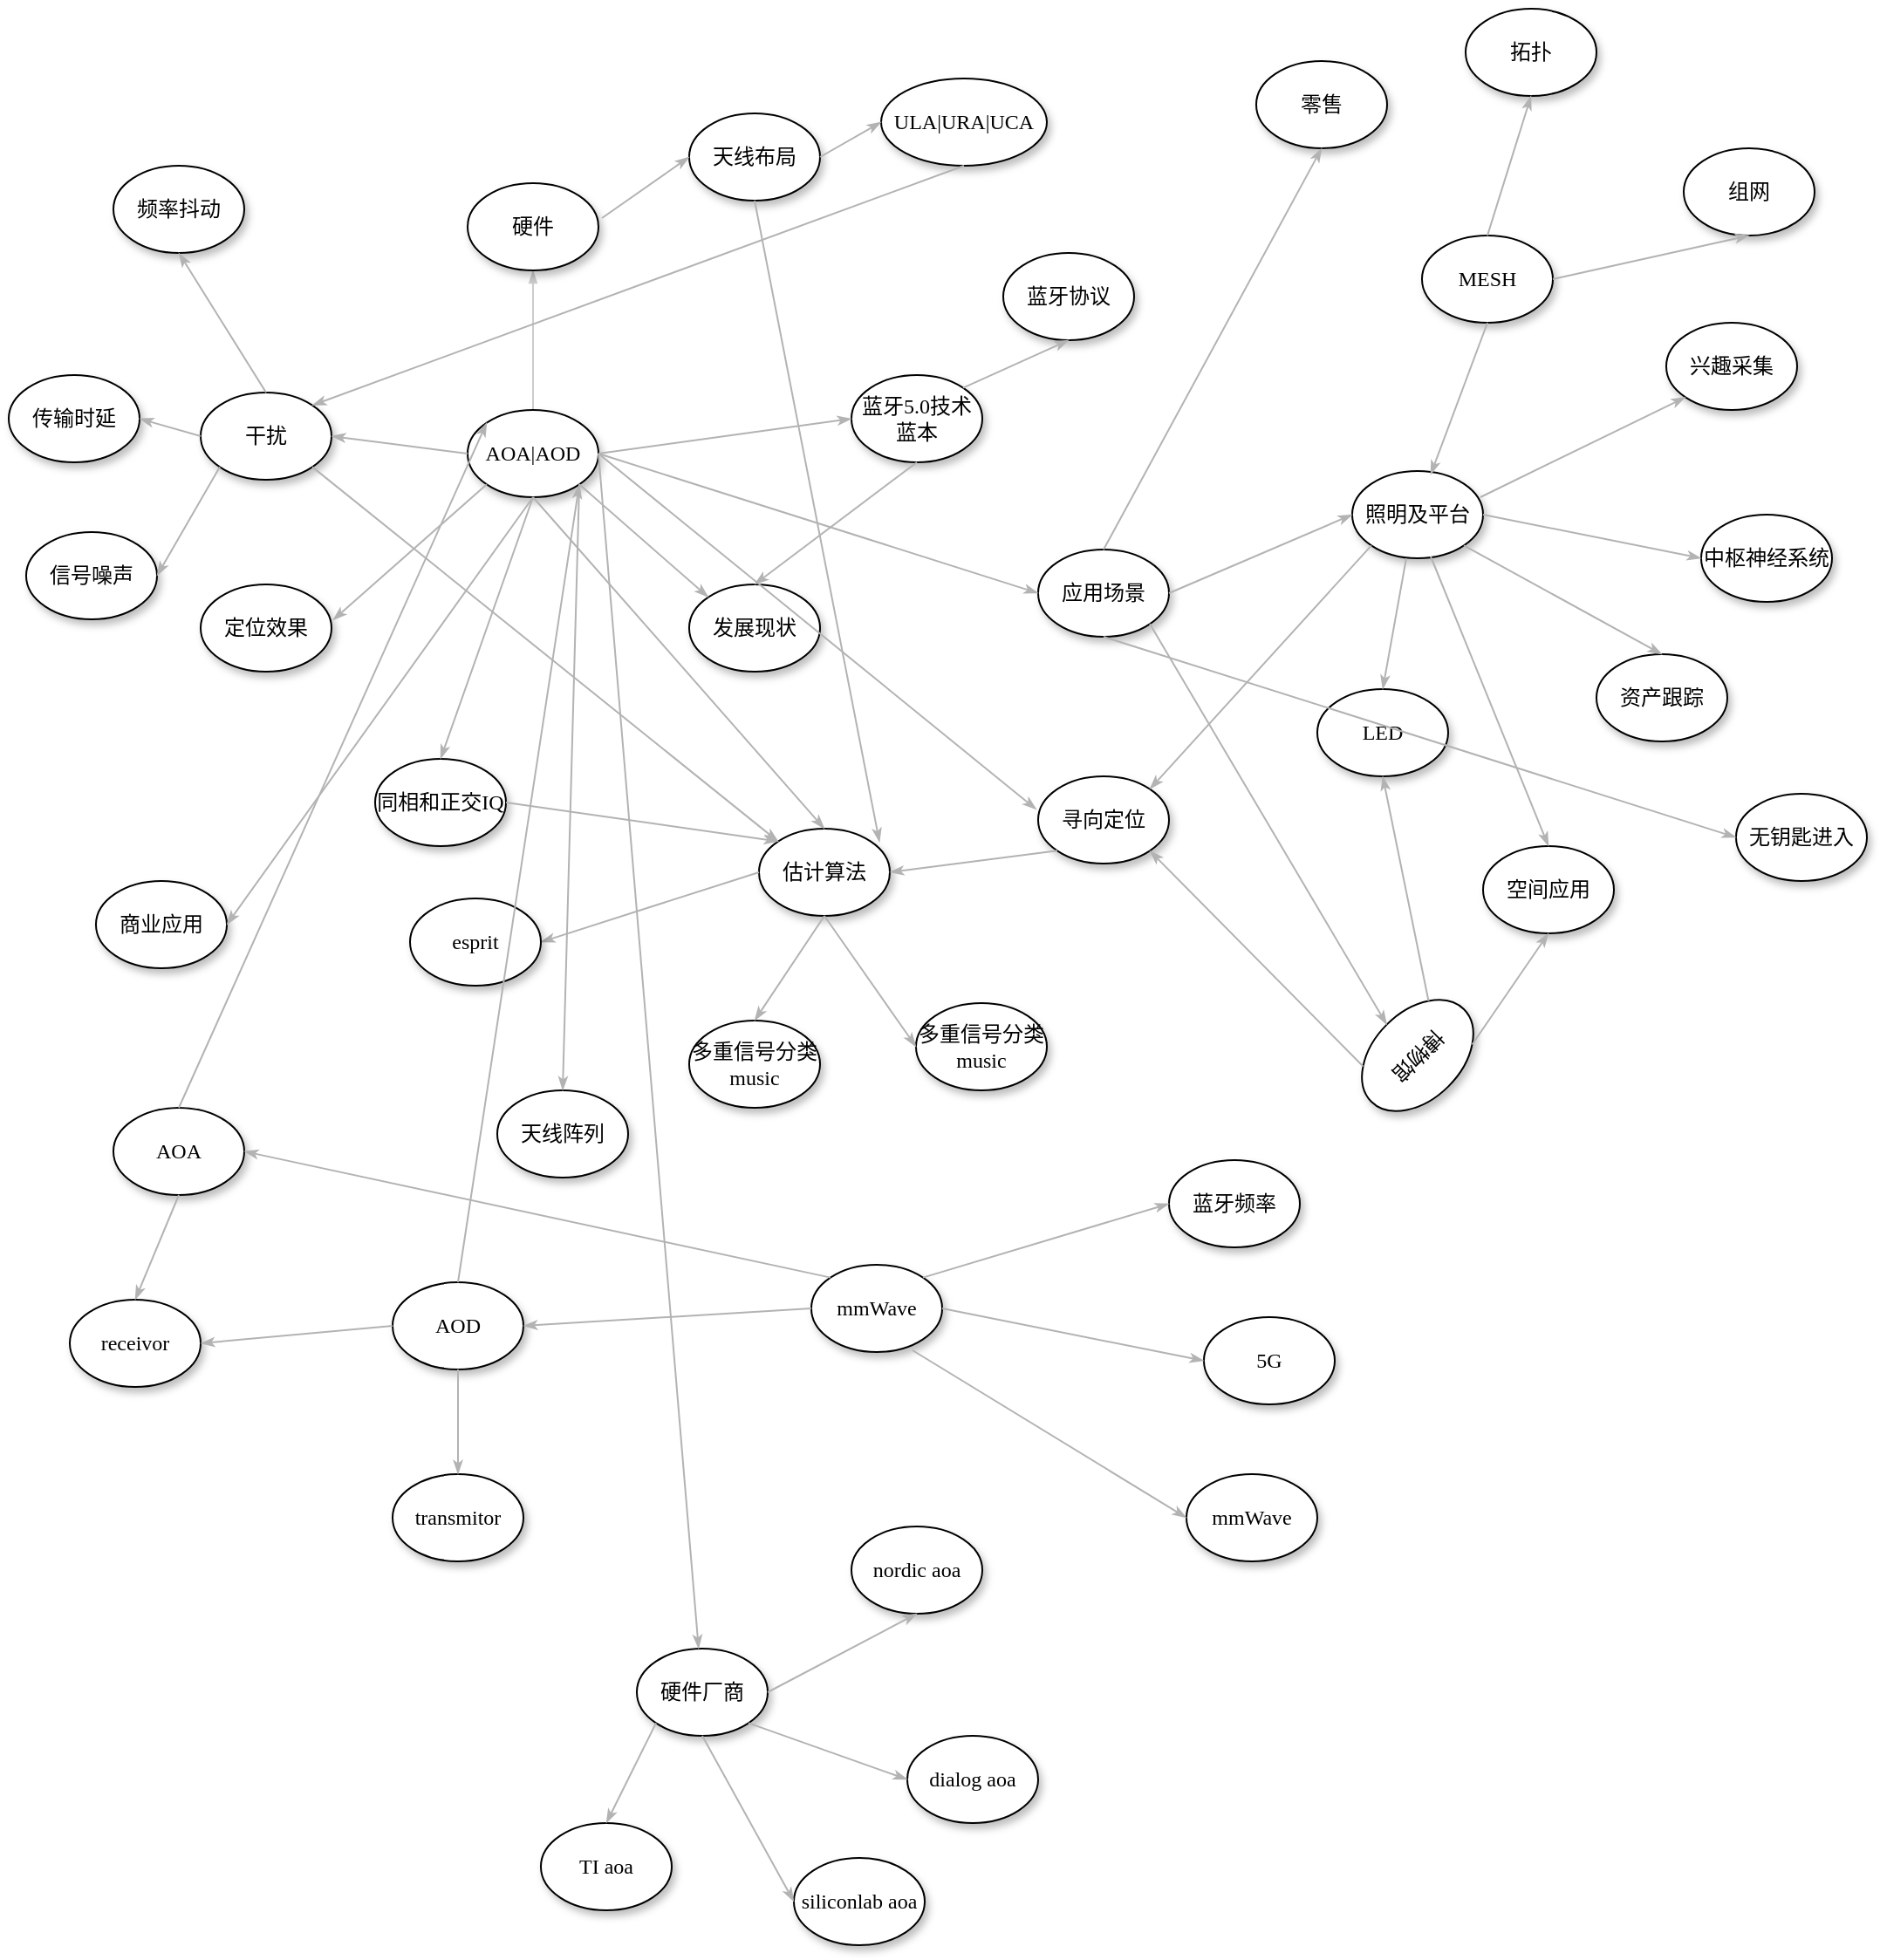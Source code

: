 <mxfile version="14.5.1" type="device"><diagram name="Page-1" id="42789a77-a242-8287-6e28-9cd8cfd52e62"><mxGraphModel dx="1326" dy="816" grid="1" gridSize="10" guides="1" tooltips="1" connect="1" arrows="1" fold="1" page="1" pageScale="1" pageWidth="1100" pageHeight="850" background="#ffffff" math="0" shadow="0"><root><mxCell id="0"/><mxCell id="1" parent="0"/><mxCell id="6N1JHE99GJjxnkYsjXoQ-10" style="edgeStyle=orthogonalEdgeStyle;rounded=0;orthogonalLoop=1;jettySize=auto;html=1;exitX=0.5;exitY=0;exitDx=0;exitDy=0;entryX=0.5;entryY=1;entryDx=0;entryDy=0;strokeWidth=1;jumpStyle=none;strokeColor=#CCCCCC;endArrow=blockThin;endFill=1;startSize=5;endSize=5;" parent="1" source="6N1JHE99GJjxnkYsjXoQ-1" target="6N1JHE99GJjxnkYsjXoQ-8" edge="1"><mxGeometry relative="1" as="geometry"/></mxCell><mxCell id="6N1JHE99GJjxnkYsjXoQ-1" value="AOA|AOD" style="ellipse;whiteSpace=wrap;html=1;rounded=0;shadow=1;comic=0;labelBackgroundColor=none;strokeWidth=1;fontFamily=Verdana;fontSize=12;align=center;" parent="1" vertex="1"><mxGeometry x="403" y="390" width="75" height="50" as="geometry"/></mxCell><mxCell id="6N1JHE99GJjxnkYsjXoQ-2" value="蓝牙5.0技术蓝本" style="ellipse;whiteSpace=wrap;html=1;rounded=0;shadow=1;comic=0;labelBackgroundColor=none;strokeWidth=1;fontFamily=Verdana;fontSize=12;align=center;" parent="1" vertex="1"><mxGeometry x="623" y="370" width="75" height="50" as="geometry"/></mxCell><mxCell id="6N1JHE99GJjxnkYsjXoQ-4" value="" style="edgeStyle=none;rounded=1;html=1;labelBackgroundColor=none;startArrow=none;startFill=0;startSize=5;endArrow=classicThin;endFill=1;endSize=5;jettySize=auto;orthogonalLoop=1;strokeColor=#B3B3B3;strokeWidth=1;fontFamily=Verdana;fontSize=12;exitX=1;exitY=0.5;exitDx=0;exitDy=0;entryX=0;entryY=0.5;entryDx=0;entryDy=0;" parent="1" source="6N1JHE99GJjxnkYsjXoQ-1" target="6N1JHE99GJjxnkYsjXoQ-2" edge="1"><mxGeometry relative="1" as="geometry"><mxPoint x="499.029" y="128.802" as="sourcePoint"/><mxPoint x="429.52" y="271.209" as="targetPoint"/></mxGeometry></mxCell><mxCell id="6N1JHE99GJjxnkYsjXoQ-5" value="发展现状" style="ellipse;whiteSpace=wrap;html=1;rounded=0;shadow=1;comic=0;labelBackgroundColor=none;strokeWidth=1;fontFamily=Verdana;fontSize=12;align=center;" parent="1" vertex="1"><mxGeometry x="530" y="490" width="75" height="50" as="geometry"/></mxCell><mxCell id="6N1JHE99GJjxnkYsjXoQ-6" value="" style="edgeStyle=none;rounded=1;html=1;labelBackgroundColor=none;startArrow=none;startFill=0;startSize=5;endArrow=classicThin;endFill=1;endSize=5;jettySize=auto;orthogonalLoop=1;strokeColor=#B3B3B3;strokeWidth=1;fontFamily=Verdana;fontSize=12;exitX=1;exitY=1;exitDx=0;exitDy=0;entryX=0;entryY=0;entryDx=0;entryDy=0;" parent="1" source="6N1JHE99GJjxnkYsjXoQ-1" target="6N1JHE99GJjxnkYsjXoQ-5" edge="1"><mxGeometry relative="1" as="geometry"><mxPoint x="488.0" y="425" as="sourcePoint"/><mxPoint x="633.0" y="405" as="targetPoint"/></mxGeometry></mxCell><mxCell id="6N1JHE99GJjxnkYsjXoQ-7" value="" style="edgeStyle=none;rounded=1;html=1;labelBackgroundColor=none;startArrow=none;startFill=0;startSize=5;endArrow=classicThin;endFill=1;endSize=5;jettySize=auto;orthogonalLoop=1;strokeColor=#B3B3B3;strokeWidth=1;fontFamily=Verdana;fontSize=12;exitX=0.5;exitY=1;exitDx=0;exitDy=0;entryX=0.5;entryY=0;entryDx=0;entryDy=0;" parent="1" source="6N1JHE99GJjxnkYsjXoQ-2" target="6N1JHE99GJjxnkYsjXoQ-5" edge="1"><mxGeometry relative="1" as="geometry"><mxPoint x="477.017" y="442.678" as="sourcePoint"/><mxPoint x="550.983" y="507.322" as="targetPoint"/></mxGeometry></mxCell><mxCell id="6N1JHE99GJjxnkYsjXoQ-8" value="硬件&lt;span style=&quot;color: rgba(0 , 0 , 0 , 0) ; font-family: monospace ; font-size: 0px&quot;&gt;%3CmxGraphModel%3E%3Croot%3E%3CmxCell%20id%3D%220%22%2F%3E%3CmxCell%20id%3D%221%22%20parent%3D%220%22%2F%3E%3CmxCell%20id%3D%222%22%20value%3D%22%E5%8F%91%E5%B1%95%E7%8E%B0%E7%8A%B6%22%20style%3D%22ellipse%3BwhiteSpace%3Dwrap%3Bhtml%3D1%3Brounded%3D0%3Bshadow%3D1%3Bcomic%3D0%3BlabelBackgroundColor%3Dnone%3BstrokeWidth%3D1%3BfontFamily%3DVerdana%3BfontSize%3D12%3Balign%3Dcenter%3B%22%20vertex%3D%221%22%20parent%3D%221%22%3E%3CmxGeometry%20x%3D%22530%22%20y%3D%22490%22%20width%3D%2275%22%20height%3D%2250%22%20as%3D%22geometry%22%2F%3E%3C%2FmxCell%3E%3C%2Froot%3E%3C%2FmxGraphModel%3E&lt;/span&gt;" style="ellipse;whiteSpace=wrap;html=1;rounded=0;shadow=1;comic=0;labelBackgroundColor=none;strokeWidth=1;fontFamily=Verdana;fontSize=12;align=center;" parent="1" vertex="1"><mxGeometry x="403" y="260" width="75" height="50" as="geometry"/></mxCell><mxCell id="6N1JHE99GJjxnkYsjXoQ-9" value="天线布局" style="ellipse;whiteSpace=wrap;html=1;rounded=0;shadow=1;comic=0;labelBackgroundColor=none;strokeWidth=1;fontFamily=Verdana;fontSize=12;align=center;" parent="1" vertex="1"><mxGeometry x="530" y="220" width="75" height="50" as="geometry"/></mxCell><mxCell id="6N1JHE99GJjxnkYsjXoQ-12" value="" style="edgeStyle=none;rounded=1;html=1;labelBackgroundColor=none;startArrow=none;startFill=0;startSize=5;endArrow=classicThin;endFill=1;endSize=5;jettySize=auto;orthogonalLoop=1;strokeColor=#B3B3B3;strokeWidth=1;fontFamily=Verdana;fontSize=12;entryX=0;entryY=0.5;entryDx=0;entryDy=0;" parent="1" target="6N1JHE99GJjxnkYsjXoQ-9" edge="1"><mxGeometry relative="1" as="geometry"><mxPoint x="480" y="280" as="sourcePoint"/><mxPoint x="633.0" y="405" as="targetPoint"/></mxGeometry></mxCell><mxCell id="6N1JHE99GJjxnkYsjXoQ-13" value="干扰" style="ellipse;whiteSpace=wrap;html=1;rounded=0;shadow=1;comic=0;labelBackgroundColor=none;strokeWidth=1;fontFamily=Verdana;fontSize=12;align=center;" parent="1" vertex="1"><mxGeometry x="250" y="380" width="75" height="50" as="geometry"/></mxCell><mxCell id="6N1JHE99GJjxnkYsjXoQ-15" value="" style="edgeStyle=none;rounded=1;html=1;labelBackgroundColor=none;startArrow=none;startFill=0;startSize=5;endArrow=classicThin;endFill=1;endSize=5;jettySize=auto;orthogonalLoop=1;strokeColor=#B3B3B3;strokeWidth=1;fontFamily=Verdana;fontSize=12;entryX=1;entryY=0.5;entryDx=0;entryDy=0;exitX=0;exitY=0.5;exitDx=0;exitDy=0;" parent="1" source="6N1JHE99GJjxnkYsjXoQ-1" target="6N1JHE99GJjxnkYsjXoQ-13" edge="1"><mxGeometry relative="1" as="geometry"><mxPoint x="400" y="420" as="sourcePoint"/><mxPoint x="550.983" y="507.322" as="targetPoint"/></mxGeometry></mxCell><mxCell id="6N1JHE99GJjxnkYsjXoQ-16" value="同相和正交IQ" style="ellipse;whiteSpace=wrap;html=1;rounded=0;shadow=1;comic=0;labelBackgroundColor=none;strokeWidth=1;fontFamily=Verdana;fontSize=12;align=center;" parent="1" vertex="1"><mxGeometry x="350" y="590" width="75" height="50" as="geometry"/></mxCell><mxCell id="6N1JHE99GJjxnkYsjXoQ-17" value="" style="edgeStyle=none;rounded=1;html=1;labelBackgroundColor=none;startArrow=none;startFill=0;startSize=5;endArrow=classicThin;endFill=1;endSize=5;jettySize=auto;orthogonalLoop=1;strokeColor=#B3B3B3;strokeWidth=1;fontFamily=Verdana;fontSize=12;exitX=0.5;exitY=1;exitDx=0;exitDy=0;entryX=0.5;entryY=0;entryDx=0;entryDy=0;" parent="1" source="6N1JHE99GJjxnkYsjXoQ-1" target="6N1JHE99GJjxnkYsjXoQ-16" edge="1"><mxGeometry relative="1" as="geometry"><mxPoint x="413.0" y="425" as="sourcePoint"/><mxPoint x="400" y="540" as="targetPoint"/></mxGeometry></mxCell><mxCell id="6N1JHE99GJjxnkYsjXoQ-18" value="蓝牙协议" style="ellipse;whiteSpace=wrap;html=1;rounded=0;shadow=1;comic=0;labelBackgroundColor=none;strokeWidth=1;fontFamily=Verdana;fontSize=12;align=center;" parent="1" vertex="1"><mxGeometry x="710" y="300" width="75" height="50" as="geometry"/></mxCell><mxCell id="6N1JHE99GJjxnkYsjXoQ-19" value="" style="edgeStyle=none;rounded=1;html=1;labelBackgroundColor=none;startArrow=none;startFill=0;startSize=5;endArrow=classicThin;endFill=1;endSize=5;jettySize=auto;orthogonalLoop=1;strokeColor=#B3B3B3;strokeWidth=1;fontFamily=Verdana;fontSize=12;exitX=1;exitY=0;exitDx=0;exitDy=0;entryX=0.5;entryY=1;entryDx=0;entryDy=0;" parent="1" source="6N1JHE99GJjxnkYsjXoQ-2" target="6N1JHE99GJjxnkYsjXoQ-18" edge="1"><mxGeometry relative="1" as="geometry"><mxPoint x="488.0" y="425" as="sourcePoint"/><mxPoint x="633.0" y="405" as="targetPoint"/></mxGeometry></mxCell><mxCell id="6N1JHE99GJjxnkYsjXoQ-20" value="定位效果" style="ellipse;whiteSpace=wrap;html=1;rounded=0;shadow=1;comic=0;labelBackgroundColor=none;strokeWidth=1;fontFamily=Verdana;fontSize=12;align=center;" parent="1" vertex="1"><mxGeometry x="250" y="490" width="75" height="50" as="geometry"/></mxCell><mxCell id="6N1JHE99GJjxnkYsjXoQ-21" value="" style="edgeStyle=none;rounded=1;html=1;labelBackgroundColor=none;startArrow=none;startFill=0;startSize=5;endArrow=classicThin;endFill=1;endSize=5;jettySize=auto;orthogonalLoop=1;strokeColor=#B3B3B3;strokeWidth=1;fontFamily=Verdana;fontSize=12;entryX=1.011;entryY=0.409;entryDx=0;entryDy=0;exitX=0;exitY=1;exitDx=0;exitDy=0;entryPerimeter=0;" parent="1" source="6N1JHE99GJjxnkYsjXoQ-1" target="6N1JHE99GJjxnkYsjXoQ-20" edge="1"><mxGeometry relative="1" as="geometry"><mxPoint x="413.0" y="425" as="sourcePoint"/><mxPoint x="335.0" y="415" as="targetPoint"/></mxGeometry></mxCell><mxCell id="6N1JHE99GJjxnkYsjXoQ-22" value="信号噪声" style="ellipse;whiteSpace=wrap;html=1;rounded=0;shadow=1;comic=0;labelBackgroundColor=none;strokeWidth=1;fontFamily=Verdana;fontSize=12;align=center;" parent="1" vertex="1"><mxGeometry x="150" y="460" width="75" height="50" as="geometry"/></mxCell><mxCell id="6N1JHE99GJjxnkYsjXoQ-23" value="传输时延" style="ellipse;whiteSpace=wrap;html=1;rounded=0;shadow=1;comic=0;labelBackgroundColor=none;strokeWidth=1;fontFamily=Verdana;fontSize=12;align=center;" parent="1" vertex="1"><mxGeometry x="140" y="370" width="75" height="50" as="geometry"/></mxCell><mxCell id="6N1JHE99GJjxnkYsjXoQ-24" value="频率抖动" style="ellipse;whiteSpace=wrap;html=1;rounded=0;shadow=1;comic=0;labelBackgroundColor=none;strokeWidth=1;fontFamily=Verdana;fontSize=12;align=center;" parent="1" vertex="1"><mxGeometry x="200" y="250" width="75" height="50" as="geometry"/></mxCell><mxCell id="6N1JHE99GJjxnkYsjXoQ-26" value="" style="edgeStyle=none;rounded=1;html=1;labelBackgroundColor=none;startArrow=none;startFill=0;startSize=5;endArrow=classicThin;endFill=1;endSize=5;jettySize=auto;orthogonalLoop=1;strokeColor=#B3B3B3;strokeWidth=1;fontFamily=Verdana;fontSize=12;entryX=0.5;entryY=1;entryDx=0;entryDy=0;exitX=0.5;exitY=0;exitDx=0;exitDy=0;" parent="1" source="6N1JHE99GJjxnkYsjXoQ-13" target="6N1JHE99GJjxnkYsjXoQ-24" edge="1"><mxGeometry relative="1" as="geometry"><mxPoint x="413.0" y="425" as="sourcePoint"/><mxPoint x="335.0" y="415" as="targetPoint"/></mxGeometry></mxCell><mxCell id="6N1JHE99GJjxnkYsjXoQ-27" value="" style="edgeStyle=none;rounded=1;html=1;labelBackgroundColor=none;startArrow=none;startFill=0;startSize=5;endArrow=classicThin;endFill=1;endSize=5;jettySize=auto;orthogonalLoop=1;strokeColor=#B3B3B3;strokeWidth=1;fontFamily=Verdana;fontSize=12;entryX=1;entryY=0.5;entryDx=0;entryDy=0;exitX=0;exitY=0.5;exitDx=0;exitDy=0;" parent="1" source="6N1JHE99GJjxnkYsjXoQ-13" target="6N1JHE99GJjxnkYsjXoQ-23" edge="1"><mxGeometry relative="1" as="geometry"><mxPoint x="297.5" y="390" as="sourcePoint"/><mxPoint x="247.5" y="310" as="targetPoint"/></mxGeometry></mxCell><mxCell id="6N1JHE99GJjxnkYsjXoQ-28" value="" style="edgeStyle=none;rounded=1;html=1;labelBackgroundColor=none;startArrow=none;startFill=0;startSize=5;endArrow=classicThin;endFill=1;endSize=5;jettySize=auto;orthogonalLoop=1;strokeColor=#B3B3B3;strokeWidth=1;fontFamily=Verdana;fontSize=12;entryX=1;entryY=0.5;entryDx=0;entryDy=0;exitX=0;exitY=1;exitDx=0;exitDy=0;" parent="1" source="6N1JHE99GJjxnkYsjXoQ-13" target="6N1JHE99GJjxnkYsjXoQ-22" edge="1"><mxGeometry relative="1" as="geometry"><mxPoint x="260.0" y="415" as="sourcePoint"/><mxPoint x="225.0" y="365" as="targetPoint"/></mxGeometry></mxCell><mxCell id="6N1JHE99GJjxnkYsjXoQ-30" value="ULA|URA|UCA" style="ellipse;whiteSpace=wrap;html=1;rounded=0;shadow=1;comic=0;labelBackgroundColor=none;strokeWidth=1;fontFamily=Verdana;fontSize=12;align=center;" parent="1" vertex="1"><mxGeometry x="640" y="200" width="95" height="50" as="geometry"/></mxCell><mxCell id="6N1JHE99GJjxnkYsjXoQ-31" value="" style="edgeStyle=none;rounded=1;html=1;labelBackgroundColor=none;startArrow=none;startFill=0;startSize=5;endArrow=classicThin;endFill=1;endSize=5;jettySize=auto;orthogonalLoop=1;strokeColor=#B3B3B3;strokeWidth=1;fontFamily=Verdana;fontSize=12;entryX=0;entryY=0.5;entryDx=0;entryDy=0;exitX=1;exitY=0.5;exitDx=0;exitDy=0;" parent="1" source="6N1JHE99GJjxnkYsjXoQ-9" target="6N1JHE99GJjxnkYsjXoQ-30" edge="1"><mxGeometry relative="1" as="geometry"><mxPoint x="490" y="290" as="sourcePoint"/><mxPoint x="540.0" y="255" as="targetPoint"/></mxGeometry></mxCell><mxCell id="6N1JHE99GJjxnkYsjXoQ-32" value="" style="edgeStyle=none;rounded=1;html=1;labelBackgroundColor=none;startArrow=none;startFill=0;startSize=5;endArrow=classicThin;endFill=1;endSize=5;jettySize=auto;orthogonalLoop=1;strokeColor=#B3B3B3;strokeWidth=1;fontFamily=Verdana;fontSize=12;exitX=0.5;exitY=1;exitDx=0;exitDy=0;entryX=1;entryY=0;entryDx=0;entryDy=0;" parent="1" source="6N1JHE99GJjxnkYsjXoQ-30" target="6N1JHE99GJjxnkYsjXoQ-13" edge="1"><mxGeometry relative="1" as="geometry"><mxPoint x="615.0" y="255" as="sourcePoint"/><mxPoint x="319" y="386" as="targetPoint"/></mxGeometry></mxCell><mxCell id="6N1JHE99GJjxnkYsjXoQ-33" value="估计算法" style="ellipse;whiteSpace=wrap;html=1;rounded=0;shadow=1;comic=0;labelBackgroundColor=none;strokeWidth=1;fontFamily=Verdana;fontSize=12;align=center;" parent="1" vertex="1"><mxGeometry x="570" y="630" width="75" height="50" as="geometry"/></mxCell><mxCell id="6N1JHE99GJjxnkYsjXoQ-34" value="" style="edgeStyle=none;rounded=1;html=1;labelBackgroundColor=none;startArrow=none;startFill=0;startSize=5;endArrow=classicThin;endFill=1;endSize=5;jettySize=auto;orthogonalLoop=1;strokeColor=#B3B3B3;strokeWidth=1;fontFamily=Verdana;fontSize=12;exitX=0.5;exitY=1;exitDx=0;exitDy=0;entryX=0.5;entryY=0;entryDx=0;entryDy=0;" parent="1" source="6N1JHE99GJjxnkYsjXoQ-1" target="6N1JHE99GJjxnkYsjXoQ-33" edge="1"><mxGeometry relative="1" as="geometry"><mxPoint x="450.5" y="450" as="sourcePoint"/><mxPoint x="447.5" y="550" as="targetPoint"/></mxGeometry></mxCell><mxCell id="6N1JHE99GJjxnkYsjXoQ-35" value="" style="edgeStyle=none;rounded=1;html=1;labelBackgroundColor=none;startArrow=none;startFill=0;startSize=5;endArrow=classicThin;endFill=1;endSize=5;jettySize=auto;orthogonalLoop=1;strokeColor=#B3B3B3;strokeWidth=1;fontFamily=Verdana;fontSize=12;exitX=0.5;exitY=1;exitDx=0;exitDy=0;entryX=0.921;entryY=0.154;entryDx=0;entryDy=0;entryPerimeter=0;" parent="1" source="6N1JHE99GJjxnkYsjXoQ-9" target="6N1JHE99GJjxnkYsjXoQ-33" edge="1"><mxGeometry relative="1" as="geometry"><mxPoint x="697.5" y="260" as="sourcePoint"/><mxPoint x="324.017" y="397.322" as="targetPoint"/></mxGeometry></mxCell><mxCell id="6N1JHE99GJjxnkYsjXoQ-37" value="" style="edgeStyle=none;rounded=1;html=1;labelBackgroundColor=none;startArrow=none;startFill=0;startSize=5;endArrow=classicThin;endFill=1;endSize=5;jettySize=auto;orthogonalLoop=1;strokeColor=#B3B3B3;strokeWidth=1;fontFamily=Verdana;fontSize=12;exitX=0;exitY=0.5;exitDx=0;exitDy=0;entryX=1;entryY=0.5;entryDx=0;entryDy=0;" parent="1" source="6N1JHE99GJjxnkYsjXoQ-33" target="6N1JHE99GJjxnkYsjXoQ-45" edge="1"><mxGeometry relative="1" as="geometry"><mxPoint x="450.5" y="450" as="sourcePoint"/><mxPoint x="465.0" y="675" as="targetPoint"/></mxGeometry></mxCell><mxCell id="6N1JHE99GJjxnkYsjXoQ-38" value="" style="edgeStyle=none;rounded=1;html=1;labelBackgroundColor=none;startArrow=none;startFill=0;startSize=5;endArrow=classicThin;endFill=1;endSize=5;jettySize=auto;orthogonalLoop=1;strokeColor=#B3B3B3;strokeWidth=1;fontFamily=Verdana;fontSize=12;exitX=1;exitY=1;exitDx=0;exitDy=0;entryX=0;entryY=0;entryDx=0;entryDy=0;" parent="1" source="6N1JHE99GJjxnkYsjXoQ-13" target="6N1JHE99GJjxnkYsjXoQ-33" edge="1"><mxGeometry relative="1" as="geometry"><mxPoint x="600.0" y="665" as="sourcePoint"/><mxPoint x="515.0" y="665" as="targetPoint"/></mxGeometry></mxCell><mxCell id="6N1JHE99GJjxnkYsjXoQ-39" value="" style="edgeStyle=none;rounded=1;html=1;labelBackgroundColor=none;startArrow=none;startFill=0;startSize=5;endArrow=classicThin;endFill=1;endSize=5;jettySize=auto;orthogonalLoop=1;strokeColor=#B3B3B3;strokeWidth=1;fontFamily=Verdana;fontSize=12;exitX=1;exitY=0.5;exitDx=0;exitDy=0;entryX=0;entryY=0;entryDx=0;entryDy=0;" parent="1" source="6N1JHE99GJjxnkYsjXoQ-16" target="6N1JHE99GJjxnkYsjXoQ-33" edge="1"><mxGeometry relative="1" as="geometry"><mxPoint x="477.017" y="442.678" as="sourcePoint"/><mxPoint x="550.983" y="507.322" as="targetPoint"/></mxGeometry></mxCell><mxCell id="6N1JHE99GJjxnkYsjXoQ-41" value="多重信号分类&lt;br&gt;music" style="ellipse;whiteSpace=wrap;html=1;rounded=0;shadow=1;comic=0;labelBackgroundColor=none;strokeWidth=1;fontFamily=Verdana;fontSize=12;align=center;" parent="1" vertex="1"><mxGeometry x="530" y="740" width="75" height="50" as="geometry"/></mxCell><mxCell id="6N1JHE99GJjxnkYsjXoQ-42" value="" style="edgeStyle=none;rounded=1;html=1;labelBackgroundColor=none;startArrow=none;startFill=0;startSize=5;endArrow=classicThin;endFill=1;endSize=5;jettySize=auto;orthogonalLoop=1;strokeColor=#B3B3B3;strokeWidth=1;fontFamily=Verdana;fontSize=12;exitX=0.5;exitY=1;exitDx=0;exitDy=0;entryX=0.5;entryY=0;entryDx=0;entryDy=0;" parent="1" source="6N1JHE99GJjxnkYsjXoQ-33" target="6N1JHE99GJjxnkYsjXoQ-41" edge="1"><mxGeometry relative="1" as="geometry"><mxPoint x="580.0" y="665" as="sourcePoint"/><mxPoint x="475.0" y="685" as="targetPoint"/></mxGeometry></mxCell><mxCell id="6N1JHE99GJjxnkYsjXoQ-44" value="多重信号分类&lt;br&gt;music" style="ellipse;whiteSpace=wrap;html=1;rounded=0;shadow=1;comic=0;labelBackgroundColor=none;strokeWidth=1;fontFamily=Verdana;fontSize=12;align=center;" parent="1" vertex="1"><mxGeometry x="660" y="730" width="75" height="50" as="geometry"/></mxCell><mxCell id="6N1JHE99GJjxnkYsjXoQ-45" value="esprit" style="ellipse;whiteSpace=wrap;html=1;rounded=0;shadow=1;comic=0;labelBackgroundColor=none;strokeWidth=1;fontFamily=Verdana;fontSize=12;align=center;" parent="1" vertex="1"><mxGeometry x="370" y="670" width="75" height="50" as="geometry"/></mxCell><mxCell id="6N1JHE99GJjxnkYsjXoQ-46" value="" style="edgeStyle=none;rounded=1;html=1;labelBackgroundColor=none;startArrow=none;startFill=0;startSize=5;endArrow=classicThin;endFill=1;endSize=5;jettySize=auto;orthogonalLoop=1;strokeColor=#B3B3B3;strokeWidth=1;fontFamily=Verdana;fontSize=12;exitX=0.5;exitY=1;exitDx=0;exitDy=0;entryX=0;entryY=0.5;entryDx=0;entryDy=0;" parent="1" source="6N1JHE99GJjxnkYsjXoQ-33" target="6N1JHE99GJjxnkYsjXoQ-44" edge="1"><mxGeometry relative="1" as="geometry"><mxPoint x="617.5" y="690" as="sourcePoint"/><mxPoint x="577.5" y="750" as="targetPoint"/></mxGeometry></mxCell><mxCell id="6N1JHE99GJjxnkYsjXoQ-47" value="商业应用" style="ellipse;whiteSpace=wrap;html=1;rounded=0;shadow=1;comic=0;labelBackgroundColor=none;strokeWidth=1;fontFamily=Verdana;fontSize=12;align=center;" parent="1" vertex="1"><mxGeometry x="190" y="660" width="75" height="50" as="geometry"/></mxCell><mxCell id="6N1JHE99GJjxnkYsjXoQ-48" value="" style="edgeStyle=none;rounded=1;html=1;labelBackgroundColor=none;startArrow=none;startFill=0;startSize=5;endArrow=classicThin;endFill=1;endSize=5;jettySize=auto;orthogonalLoop=1;strokeColor=#B3B3B3;strokeWidth=1;fontFamily=Verdana;fontSize=12;exitX=0.5;exitY=1;exitDx=0;exitDy=0;entryX=1;entryY=0.5;entryDx=0;entryDy=0;" parent="1" source="6N1JHE99GJjxnkYsjXoQ-1" target="6N1JHE99GJjxnkYsjXoQ-47" edge="1"><mxGeometry relative="1" as="geometry"><mxPoint x="450.5" y="450" as="sourcePoint"/><mxPoint x="387.5" y="570" as="targetPoint"/></mxGeometry></mxCell><mxCell id="g7ezayJnYb_OMLnFJUja-1" value="应用场景" style="ellipse;whiteSpace=wrap;html=1;rounded=0;shadow=1;comic=0;labelBackgroundColor=none;strokeWidth=1;fontFamily=Verdana;fontSize=12;align=center;" vertex="1" parent="1"><mxGeometry x="730" y="470" width="75" height="50" as="geometry"/></mxCell><mxCell id="g7ezayJnYb_OMLnFJUja-2" value="" style="edgeStyle=none;rounded=1;html=1;labelBackgroundColor=none;startArrow=none;startFill=0;startSize=5;endArrow=classicThin;endFill=1;endSize=5;jettySize=auto;orthogonalLoop=1;strokeColor=#B3B3B3;strokeWidth=1;fontFamily=Verdana;fontSize=12;exitX=1;exitY=0.5;exitDx=0;exitDy=0;entryX=0;entryY=0.5;entryDx=0;entryDy=0;" edge="1" parent="1" source="6N1JHE99GJjxnkYsjXoQ-1" target="g7ezayJnYb_OMLnFJUja-1"><mxGeometry relative="1" as="geometry"><mxPoint x="488" y="425" as="sourcePoint"/><mxPoint x="633" y="405" as="targetPoint"/></mxGeometry></mxCell><mxCell id="g7ezayJnYb_OMLnFJUja-3" value="照明及平台" style="ellipse;whiteSpace=wrap;html=1;rounded=0;shadow=1;comic=0;labelBackgroundColor=none;strokeWidth=1;fontFamily=Verdana;fontSize=12;align=center;" vertex="1" parent="1"><mxGeometry x="910" y="425" width="75" height="50" as="geometry"/></mxCell><mxCell id="g7ezayJnYb_OMLnFJUja-4" value="" style="edgeStyle=none;rounded=1;html=1;labelBackgroundColor=none;startArrow=none;startFill=0;startSize=5;endArrow=classicThin;endFill=1;endSize=5;jettySize=auto;orthogonalLoop=1;strokeColor=#B3B3B3;strokeWidth=1;fontFamily=Verdana;fontSize=12;exitX=1;exitY=0.5;exitDx=0;exitDy=0;entryX=0;entryY=0.5;entryDx=0;entryDy=0;" edge="1" parent="1" source="g7ezayJnYb_OMLnFJUja-1" target="g7ezayJnYb_OMLnFJUja-3"><mxGeometry relative="1" as="geometry"><mxPoint x="488" y="425" as="sourcePoint"/><mxPoint x="740" y="505" as="targetPoint"/></mxGeometry></mxCell><mxCell id="g7ezayJnYb_OMLnFJUja-5" value="LED" style="ellipse;whiteSpace=wrap;html=1;rounded=0;shadow=1;comic=0;labelBackgroundColor=none;strokeWidth=1;fontFamily=Verdana;fontSize=12;align=center;" vertex="1" parent="1"><mxGeometry x="890" y="550" width="75" height="50" as="geometry"/></mxCell><mxCell id="g7ezayJnYb_OMLnFJUja-6" value="" style="edgeStyle=none;rounded=1;html=1;labelBackgroundColor=none;startArrow=none;startFill=0;startSize=5;endArrow=classicThin;endFill=1;endSize=5;jettySize=auto;orthogonalLoop=1;strokeColor=#B3B3B3;strokeWidth=1;fontFamily=Verdana;fontSize=12;exitX=0.413;exitY=1;exitDx=0;exitDy=0;entryX=0.5;entryY=0;entryDx=0;entryDy=0;exitPerimeter=0;" edge="1" parent="1" source="g7ezayJnYb_OMLnFJUja-3" target="g7ezayJnYb_OMLnFJUja-5"><mxGeometry relative="1" as="geometry"><mxPoint x="815" y="505" as="sourcePoint"/><mxPoint x="920" y="460" as="targetPoint"/></mxGeometry></mxCell><mxCell id="g7ezayJnYb_OMLnFJUja-7" value="MESH" style="ellipse;whiteSpace=wrap;html=1;rounded=0;shadow=1;comic=0;labelBackgroundColor=none;strokeWidth=1;fontFamily=Verdana;fontSize=12;align=center;" vertex="1" parent="1"><mxGeometry x="950" y="290" width="75" height="50" as="geometry"/></mxCell><mxCell id="g7ezayJnYb_OMLnFJUja-9" value="" style="edgeStyle=none;rounded=1;html=1;labelBackgroundColor=none;startArrow=none;startFill=0;startSize=5;endArrow=classicThin;endFill=1;endSize=5;jettySize=auto;orthogonalLoop=1;strokeColor=#B3B3B3;strokeWidth=1;fontFamily=Verdana;fontSize=12;exitX=0.5;exitY=1;exitDx=0;exitDy=0;entryX=0.6;entryY=0.04;entryDx=0;entryDy=0;entryPerimeter=0;" edge="1" parent="1" source="g7ezayJnYb_OMLnFJUja-7" target="g7ezayJnYb_OMLnFJUja-3"><mxGeometry relative="1" as="geometry"><mxPoint x="643.475" y="350" as="sourcePoint"/><mxPoint x="630" y="425" as="targetPoint"/></mxGeometry></mxCell><mxCell id="g7ezayJnYb_OMLnFJUja-10" value="中枢神经系统" style="ellipse;whiteSpace=wrap;html=1;rounded=0;shadow=1;comic=0;labelBackgroundColor=none;strokeWidth=1;fontFamily=Verdana;fontSize=12;align=center;" vertex="1" parent="1"><mxGeometry x="1110" y="450" width="75" height="50" as="geometry"/></mxCell><mxCell id="g7ezayJnYb_OMLnFJUja-11" value="" style="edgeStyle=none;rounded=1;html=1;labelBackgroundColor=none;startArrow=none;startFill=0;startSize=5;endArrow=classicThin;endFill=1;endSize=5;jettySize=auto;orthogonalLoop=1;strokeColor=#B3B3B3;strokeWidth=1;fontFamily=Verdana;fontSize=12;exitX=1;exitY=0.5;exitDx=0;exitDy=0;entryX=0;entryY=0.5;entryDx=0;entryDy=0;" edge="1" parent="1" source="g7ezayJnYb_OMLnFJUja-3" target="g7ezayJnYb_OMLnFJUja-10"><mxGeometry relative="1" as="geometry"><mxPoint x="993.475" y="450" as="sourcePoint"/><mxPoint x="980" y="525" as="targetPoint"/></mxGeometry></mxCell><mxCell id="g7ezayJnYb_OMLnFJUja-12" value="资产跟踪" style="ellipse;whiteSpace=wrap;html=1;rounded=0;shadow=1;comic=0;labelBackgroundColor=none;strokeWidth=1;fontFamily=Verdana;fontSize=12;align=center;" vertex="1" parent="1"><mxGeometry x="1050" y="530" width="75" height="50" as="geometry"/></mxCell><mxCell id="g7ezayJnYb_OMLnFJUja-13" value="寻向定位" style="ellipse;whiteSpace=wrap;html=1;rounded=0;shadow=1;comic=0;labelBackgroundColor=none;strokeWidth=1;fontFamily=Verdana;fontSize=12;align=center;" vertex="1" parent="1"><mxGeometry x="730" y="600" width="75" height="50" as="geometry"/></mxCell><mxCell id="g7ezayJnYb_OMLnFJUja-14" value="兴趣采集" style="ellipse;whiteSpace=wrap;html=1;rounded=0;shadow=1;comic=0;labelBackgroundColor=none;strokeWidth=1;fontFamily=Verdana;fontSize=12;align=center;" vertex="1" parent="1"><mxGeometry x="1090" y="340" width="75" height="50" as="geometry"/></mxCell><mxCell id="g7ezayJnYb_OMLnFJUja-15" value="空间应用" style="ellipse;whiteSpace=wrap;html=1;rounded=0;shadow=1;comic=0;labelBackgroundColor=none;strokeWidth=1;fontFamily=Verdana;fontSize=12;align=center;" vertex="1" parent="1"><mxGeometry x="985" y="640" width="75" height="50" as="geometry"/></mxCell><mxCell id="g7ezayJnYb_OMLnFJUja-16" value="" style="edgeStyle=none;rounded=1;html=1;labelBackgroundColor=none;startArrow=none;startFill=0;startSize=5;endArrow=classicThin;endFill=1;endSize=5;jettySize=auto;orthogonalLoop=1;strokeColor=#B3B3B3;strokeWidth=1;fontFamily=Verdana;fontSize=12;exitX=1;exitY=0.5;exitDx=0;exitDy=0;entryX=-0.013;entryY=0.38;entryDx=0;entryDy=0;entryPerimeter=0;" edge="1" parent="1" source="6N1JHE99GJjxnkYsjXoQ-1" target="g7ezayJnYb_OMLnFJUja-13"><mxGeometry relative="1" as="geometry"><mxPoint x="653.475" y="510" as="sourcePoint"/><mxPoint x="640" y="585" as="targetPoint"/></mxGeometry></mxCell><mxCell id="g7ezayJnYb_OMLnFJUja-17" value="" style="edgeStyle=none;rounded=1;html=1;labelBackgroundColor=none;startArrow=none;startFill=0;startSize=5;endArrow=classicThin;endFill=1;endSize=5;jettySize=auto;orthogonalLoop=1;strokeColor=#B3B3B3;strokeWidth=1;fontFamily=Verdana;fontSize=12;exitX=0;exitY=1;exitDx=0;exitDy=0;entryX=1;entryY=0.5;entryDx=0;entryDy=0;" edge="1" parent="1" source="g7ezayJnYb_OMLnFJUja-13" target="6N1JHE99GJjxnkYsjXoQ-33"><mxGeometry relative="1" as="geometry"><mxPoint x="753.475" y="630" as="sourcePoint"/><mxPoint x="740" y="705" as="targetPoint"/></mxGeometry></mxCell><mxCell id="g7ezayJnYb_OMLnFJUja-18" value="" style="edgeStyle=none;rounded=1;html=1;labelBackgroundColor=none;startArrow=none;startFill=0;startSize=5;endArrow=classicThin;endFill=1;endSize=5;jettySize=auto;orthogonalLoop=1;strokeColor=#B3B3B3;strokeWidth=1;fontFamily=Verdana;fontSize=12;exitX=0;exitY=1;exitDx=0;exitDy=0;entryX=1;entryY=0;entryDx=0;entryDy=0;" edge="1" parent="1" source="g7ezayJnYb_OMLnFJUja-3" target="g7ezayJnYb_OMLnFJUja-13"><mxGeometry relative="1" as="geometry"><mxPoint x="873.475" y="500" as="sourcePoint"/><mxPoint x="860" y="575" as="targetPoint"/></mxGeometry></mxCell><mxCell id="g7ezayJnYb_OMLnFJUja-19" value="" style="edgeStyle=none;rounded=1;html=1;labelBackgroundColor=none;startArrow=none;startFill=0;startSize=5;endArrow=classicThin;endFill=1;endSize=5;jettySize=auto;orthogonalLoop=1;strokeColor=#B3B3B3;strokeWidth=1;fontFamily=Verdana;fontSize=12;exitX=0.6;exitY=0.98;exitDx=0;exitDy=0;entryX=0.5;entryY=0;entryDx=0;entryDy=0;exitPerimeter=0;" edge="1" parent="1" source="g7ezayJnYb_OMLnFJUja-3" target="g7ezayJnYb_OMLnFJUja-15"><mxGeometry relative="1" as="geometry"><mxPoint x="1003.475" y="510" as="sourcePoint"/><mxPoint x="990" y="585" as="targetPoint"/></mxGeometry></mxCell><mxCell id="g7ezayJnYb_OMLnFJUja-20" value="" style="edgeStyle=none;rounded=1;html=1;labelBackgroundColor=none;startArrow=none;startFill=0;startSize=5;endArrow=classicThin;endFill=1;endSize=5;jettySize=auto;orthogonalLoop=1;strokeColor=#B3B3B3;strokeWidth=1;fontFamily=Verdana;fontSize=12;exitX=1;exitY=1;exitDx=0;exitDy=0;entryX=0.5;entryY=0;entryDx=0;entryDy=0;" edge="1" parent="1" source="g7ezayJnYb_OMLnFJUja-3" target="g7ezayJnYb_OMLnFJUja-12"><mxGeometry relative="1" as="geometry"><mxPoint x="983.475" y="460" as="sourcePoint"/><mxPoint x="970" y="535" as="targetPoint"/></mxGeometry></mxCell><mxCell id="g7ezayJnYb_OMLnFJUja-21" value="" style="edgeStyle=none;rounded=1;html=1;labelBackgroundColor=none;startArrow=none;startFill=0;startSize=5;endArrow=classicThin;endFill=1;endSize=5;jettySize=auto;orthogonalLoop=1;strokeColor=#B3B3B3;strokeWidth=1;fontFamily=Verdana;fontSize=12;exitX=0.413;exitY=1;exitDx=0;exitDy=0;entryX=0;entryY=1;entryDx=0;entryDy=0;exitPerimeter=0;" edge="1" parent="1" target="g7ezayJnYb_OMLnFJUja-14"><mxGeometry relative="1" as="geometry"><mxPoint x="983.475" y="440" as="sourcePoint"/><mxPoint x="970" y="515" as="targetPoint"/></mxGeometry></mxCell><mxCell id="g7ezayJnYb_OMLnFJUja-22" value="零售" style="ellipse;whiteSpace=wrap;html=1;rounded=0;shadow=1;comic=0;labelBackgroundColor=none;strokeWidth=1;fontFamily=Verdana;fontSize=12;align=center;" vertex="1" parent="1"><mxGeometry x="855" y="190" width="75" height="50" as="geometry"/></mxCell><mxCell id="g7ezayJnYb_OMLnFJUja-23" value="" style="edgeStyle=none;rounded=1;html=1;labelBackgroundColor=none;startArrow=none;startFill=0;startSize=5;endArrow=classicThin;endFill=1;endSize=5;jettySize=auto;orthogonalLoop=1;strokeColor=#B3B3B3;strokeWidth=1;fontFamily=Verdana;fontSize=12;entryX=0.5;entryY=1;entryDx=0;entryDy=0;exitX=0.5;exitY=0;exitDx=0;exitDy=0;" edge="1" parent="1" source="g7ezayJnYb_OMLnFJUja-1" target="g7ezayJnYb_OMLnFJUja-22"><mxGeometry relative="1" as="geometry"><mxPoint x="770" y="460" as="sourcePoint"/><mxPoint x="840" y="355" as="targetPoint"/></mxGeometry></mxCell><mxCell id="g7ezayJnYb_OMLnFJUja-27" value="" style="group;rotation=135;" vertex="1" connectable="0" parent="1"><mxGeometry x="875" y="650" width="75" height="150" as="geometry"/></mxCell><mxCell id="g7ezayJnYb_OMLnFJUja-28" value="博物馆" style="ellipse;whiteSpace=wrap;html=1;rounded=0;shadow=1;comic=0;labelBackgroundColor=none;strokeWidth=1;fontFamily=Verdana;fontSize=12;align=center;rotation=135;" vertex="1" parent="g7ezayJnYb_OMLnFJUja-27"><mxGeometry x="35" y="85" width="75" height="50" as="geometry"/></mxCell><mxCell id="g7ezayJnYb_OMLnFJUja-29" value="" style="edgeStyle=none;rounded=1;html=1;labelBackgroundColor=none;startArrow=none;startFill=0;startSize=5;endArrow=classicThin;endFill=1;endSize=5;jettySize=auto;orthogonalLoop=1;strokeColor=#B3B3B3;strokeWidth=1;fontFamily=Verdana;fontSize=12;entryX=0.5;entryY=1;entryDx=0;entryDy=0;exitX=1;exitY=1;exitDx=0;exitDy=0;" edge="1" parent="1" target="g7ezayJnYb_OMLnFJUja-28" source="g7ezayJnYb_OMLnFJUja-1"><mxGeometry relative="1" as="geometry"><mxPoint x="918" y="800" as="sourcePoint"/><mxPoint x="840" y="690" as="targetPoint"/></mxGeometry></mxCell><mxCell id="g7ezayJnYb_OMLnFJUja-30" value="" style="edgeStyle=none;rounded=1;html=1;labelBackgroundColor=none;startArrow=none;startFill=0;startSize=5;endArrow=classicThin;endFill=1;endSize=5;jettySize=auto;orthogonalLoop=1;strokeColor=#B3B3B3;strokeWidth=1;fontFamily=Verdana;fontSize=12;exitX=1;exitY=1;exitDx=0;exitDy=0;entryX=1;entryY=1;entryDx=0;entryDy=0;" edge="1" parent="1" source="g7ezayJnYb_OMLnFJUja-28" target="g7ezayJnYb_OMLnFJUja-13"><mxGeometry relative="1" as="geometry"><mxPoint x="813.475" y="680" as="sourcePoint"/><mxPoint x="800" y="755" as="targetPoint"/></mxGeometry></mxCell><mxCell id="g7ezayJnYb_OMLnFJUja-31" value="" style="edgeStyle=none;rounded=1;html=1;labelBackgroundColor=none;startArrow=none;startFill=0;startSize=5;endArrow=classicThin;endFill=1;endSize=5;jettySize=auto;orthogonalLoop=1;strokeColor=#B3B3B3;strokeWidth=1;fontFamily=Verdana;fontSize=12;exitX=0;exitY=1;exitDx=0;exitDy=0;entryX=0.5;entryY=1;entryDx=0;entryDy=0;" edge="1" parent="1" source="g7ezayJnYb_OMLnFJUja-28" target="g7ezayJnYb_OMLnFJUja-5"><mxGeometry relative="1" as="geometry"><mxPoint x="933.475" y="640" as="sourcePoint"/><mxPoint x="920" y="715" as="targetPoint"/></mxGeometry></mxCell><mxCell id="g7ezayJnYb_OMLnFJUja-32" value="" style="edgeStyle=none;rounded=1;html=1;labelBackgroundColor=none;startArrow=none;startFill=0;startSize=5;endArrow=classicThin;endFill=1;endSize=5;jettySize=auto;orthogonalLoop=1;strokeColor=#B3B3B3;strokeWidth=1;fontFamily=Verdana;fontSize=12;exitX=0;exitY=0;exitDx=0;exitDy=0;entryX=0.5;entryY=1;entryDx=0;entryDy=0;" edge="1" parent="1" source="g7ezayJnYb_OMLnFJUja-28" target="g7ezayJnYb_OMLnFJUja-15"><mxGeometry relative="1" as="geometry"><mxPoint x="1063.475" y="720" as="sourcePoint"/><mxPoint x="1050" y="795" as="targetPoint"/></mxGeometry></mxCell><mxCell id="g7ezayJnYb_OMLnFJUja-33" value="组网" style="ellipse;whiteSpace=wrap;html=1;rounded=0;shadow=1;comic=0;labelBackgroundColor=none;strokeWidth=1;fontFamily=Verdana;fontSize=12;align=center;" vertex="1" parent="1"><mxGeometry x="1100" y="240" width="75" height="50" as="geometry"/></mxCell><mxCell id="g7ezayJnYb_OMLnFJUja-34" value="" style="edgeStyle=none;rounded=1;html=1;labelBackgroundColor=none;startArrow=none;startFill=0;startSize=5;endArrow=classicThin;endFill=1;endSize=5;jettySize=auto;orthogonalLoop=1;strokeColor=#B3B3B3;strokeWidth=1;fontFamily=Verdana;fontSize=12;exitX=1;exitY=0.5;exitDx=0;exitDy=0;entryX=0.5;entryY=1;entryDx=0;entryDy=0;" edge="1" parent="1" source="g7ezayJnYb_OMLnFJUja-7" target="g7ezayJnYb_OMLnFJUja-33"><mxGeometry relative="1" as="geometry"><mxPoint x="1033.475" y="310" as="sourcePoint"/><mxPoint x="1020" y="385" as="targetPoint"/></mxGeometry></mxCell><mxCell id="g7ezayJnYb_OMLnFJUja-35" value="拓扑" style="ellipse;whiteSpace=wrap;html=1;rounded=0;shadow=1;comic=0;labelBackgroundColor=none;strokeWidth=1;fontFamily=Verdana;fontSize=12;align=center;" vertex="1" parent="1"><mxGeometry x="975" y="160" width="75" height="50" as="geometry"/></mxCell><mxCell id="g7ezayJnYb_OMLnFJUja-36" value="" style="edgeStyle=none;rounded=1;html=1;labelBackgroundColor=none;startArrow=none;startFill=0;startSize=5;endArrow=classicThin;endFill=1;endSize=5;jettySize=auto;orthogonalLoop=1;strokeColor=#B3B3B3;strokeWidth=1;fontFamily=Verdana;fontSize=12;exitX=0.5;exitY=0;exitDx=0;exitDy=0;entryX=0.5;entryY=1;entryDx=0;entryDy=0;" edge="1" parent="1" source="g7ezayJnYb_OMLnFJUja-7" target="g7ezayJnYb_OMLnFJUja-35"><mxGeometry relative="1" as="geometry"><mxPoint x="1035" y="325" as="sourcePoint"/><mxPoint x="1117.5" y="280" as="targetPoint"/></mxGeometry></mxCell><mxCell id="g7ezayJnYb_OMLnFJUja-37" value="天线阵列" style="ellipse;whiteSpace=wrap;html=1;rounded=0;shadow=1;comic=0;labelBackgroundColor=none;strokeWidth=1;fontFamily=Verdana;fontSize=12;align=center;" vertex="1" parent="1"><mxGeometry x="420" y="780" width="75" height="50" as="geometry"/></mxCell><mxCell id="g7ezayJnYb_OMLnFJUja-38" value="" style="edgeStyle=none;rounded=1;html=1;labelBackgroundColor=none;startArrow=none;startFill=0;startSize=5;endArrow=classicThin;endFill=1;endSize=5;jettySize=auto;orthogonalLoop=1;strokeColor=#B3B3B3;strokeWidth=1;fontFamily=Verdana;fontSize=12;exitX=1;exitY=1;exitDx=0;exitDy=0;entryX=0.5;entryY=0;entryDx=0;entryDy=0;" edge="1" parent="1" source="6N1JHE99GJjxnkYsjXoQ-1" target="g7ezayJnYb_OMLnFJUja-37"><mxGeometry relative="1" as="geometry"><mxPoint x="450.5" y="450" as="sourcePoint"/><mxPoint x="397.5" y="600" as="targetPoint"/></mxGeometry></mxCell><mxCell id="g7ezayJnYb_OMLnFJUja-39" value="AOA" style="ellipse;whiteSpace=wrap;html=1;rounded=0;shadow=1;comic=0;labelBackgroundColor=none;strokeWidth=1;fontFamily=Verdana;fontSize=12;align=center;" vertex="1" parent="1"><mxGeometry x="200" y="790" width="75" height="50" as="geometry"/></mxCell><mxCell id="g7ezayJnYb_OMLnFJUja-40" value="AOD" style="ellipse;whiteSpace=wrap;html=1;rounded=0;shadow=1;comic=0;labelBackgroundColor=none;strokeWidth=1;fontFamily=Verdana;fontSize=12;align=center;" vertex="1" parent="1"><mxGeometry x="360" y="890" width="75" height="50" as="geometry"/></mxCell><mxCell id="g7ezayJnYb_OMLnFJUja-41" value="receivor" style="ellipse;whiteSpace=wrap;html=1;rounded=0;shadow=1;comic=0;labelBackgroundColor=none;strokeWidth=1;fontFamily=Verdana;fontSize=12;align=center;" vertex="1" parent="1"><mxGeometry x="175" y="900" width="75" height="50" as="geometry"/></mxCell><mxCell id="g7ezayJnYb_OMLnFJUja-42" value="transmitor" style="ellipse;whiteSpace=wrap;html=1;rounded=0;shadow=1;comic=0;labelBackgroundColor=none;strokeWidth=1;fontFamily=Verdana;fontSize=12;align=center;" vertex="1" parent="1"><mxGeometry x="360" y="1000" width="75" height="50" as="geometry"/></mxCell><mxCell id="g7ezayJnYb_OMLnFJUja-43" value="" style="edgeStyle=none;rounded=1;html=1;labelBackgroundColor=none;startArrow=none;startFill=0;startSize=5;endArrow=classicThin;endFill=1;endSize=5;jettySize=auto;orthogonalLoop=1;strokeColor=#B3B3B3;strokeWidth=1;fontFamily=Verdana;fontSize=12;exitX=0.5;exitY=1;exitDx=0;exitDy=0;entryX=0.5;entryY=0;entryDx=0;entryDy=0;" edge="1" parent="1" source="g7ezayJnYb_OMLnFJUja-39" target="g7ezayJnYb_OMLnFJUja-41"><mxGeometry relative="1" as="geometry"><mxPoint x="450.5" y="450" as="sourcePoint"/><mxPoint x="397.5" y="600" as="targetPoint"/></mxGeometry></mxCell><mxCell id="g7ezayJnYb_OMLnFJUja-44" value="" style="edgeStyle=none;rounded=1;html=1;labelBackgroundColor=none;startArrow=none;startFill=0;startSize=5;endArrow=classicThin;endFill=1;endSize=5;jettySize=auto;orthogonalLoop=1;strokeColor=#B3B3B3;strokeWidth=1;fontFamily=Verdana;fontSize=12;exitX=0;exitY=0.5;exitDx=0;exitDy=0;entryX=1;entryY=0.5;entryDx=0;entryDy=0;" edge="1" parent="1" source="g7ezayJnYb_OMLnFJUja-40" target="g7ezayJnYb_OMLnFJUja-41"><mxGeometry relative="1" as="geometry"><mxPoint x="247.5" y="850" as="sourcePoint"/><mxPoint x="222.5" y="910" as="targetPoint"/></mxGeometry></mxCell><mxCell id="g7ezayJnYb_OMLnFJUja-46" value="" style="edgeStyle=none;rounded=1;html=1;labelBackgroundColor=none;startArrow=none;startFill=0;startSize=5;endArrow=classicThin;endFill=1;endSize=5;jettySize=auto;orthogonalLoop=1;strokeColor=#B3B3B3;strokeWidth=1;fontFamily=Verdana;fontSize=12;exitX=0.5;exitY=1;exitDx=0;exitDy=0;" edge="1" parent="1" source="g7ezayJnYb_OMLnFJUja-40" target="g7ezayJnYb_OMLnFJUja-42"><mxGeometry relative="1" as="geometry"><mxPoint x="370" y="925" as="sourcePoint"/><mxPoint x="260" y="935" as="targetPoint"/></mxGeometry></mxCell><mxCell id="g7ezayJnYb_OMLnFJUja-48" value="" style="edgeStyle=none;rounded=1;html=1;labelBackgroundColor=none;startArrow=none;startFill=0;startSize=5;endArrow=classicThin;endFill=1;endSize=5;jettySize=auto;orthogonalLoop=1;strokeColor=#B3B3B3;strokeWidth=1;fontFamily=Verdana;fontSize=12;exitX=0.5;exitY=0;exitDx=0;exitDy=0;entryX=1;entryY=1;entryDx=0;entryDy=0;" edge="1" parent="1" source="g7ezayJnYb_OMLnFJUja-40" target="6N1JHE99GJjxnkYsjXoQ-1"><mxGeometry relative="1" as="geometry"><mxPoint x="247.5" y="850" as="sourcePoint"/><mxPoint x="222.5" y="910" as="targetPoint"/></mxGeometry></mxCell><mxCell id="g7ezayJnYb_OMLnFJUja-49" value="" style="edgeStyle=none;rounded=1;html=1;labelBackgroundColor=none;startArrow=none;startFill=0;startSize=5;endArrow=classicThin;endFill=1;endSize=5;jettySize=auto;orthogonalLoop=1;strokeColor=#B3B3B3;strokeWidth=1;fontFamily=Verdana;fontSize=12;exitX=0.5;exitY=0;exitDx=0;exitDy=0;entryX=0;entryY=0;entryDx=0;entryDy=0;" edge="1" parent="1" source="g7ezayJnYb_OMLnFJUja-39" target="6N1JHE99GJjxnkYsjXoQ-1"><mxGeometry relative="1" as="geometry"><mxPoint x="247.5" y="850" as="sourcePoint"/><mxPoint x="222.5" y="910" as="targetPoint"/></mxGeometry></mxCell><mxCell id="g7ezayJnYb_OMLnFJUja-50" value="mmWave" style="ellipse;whiteSpace=wrap;html=1;rounded=0;shadow=1;comic=0;labelBackgroundColor=none;strokeWidth=1;fontFamily=Verdana;fontSize=12;align=center;" vertex="1" parent="1"><mxGeometry x="600" y="880" width="75" height="50" as="geometry"/></mxCell><mxCell id="g7ezayJnYb_OMLnFJUja-51" value="5G" style="ellipse;whiteSpace=wrap;html=1;rounded=0;shadow=1;comic=0;labelBackgroundColor=none;strokeWidth=1;fontFamily=Verdana;fontSize=12;align=center;" vertex="1" parent="1"><mxGeometry x="825" y="910" width="75" height="50" as="geometry"/></mxCell><mxCell id="g7ezayJnYb_OMLnFJUja-52" value="" style="edgeStyle=none;rounded=1;html=1;labelBackgroundColor=none;startArrow=none;startFill=0;startSize=5;endArrow=classicThin;endFill=1;endSize=5;jettySize=auto;orthogonalLoop=1;strokeColor=#B3B3B3;strokeWidth=1;fontFamily=Verdana;fontSize=12;exitX=1;exitY=0.5;exitDx=0;exitDy=0;entryX=0;entryY=0.5;entryDx=0;entryDy=0;" edge="1" parent="1" source="g7ezayJnYb_OMLnFJUja-50" target="g7ezayJnYb_OMLnFJUja-51"><mxGeometry relative="1" as="geometry"><mxPoint x="617.5" y="690" as="sourcePoint"/><mxPoint x="670" y="765" as="targetPoint"/></mxGeometry></mxCell><mxCell id="g7ezayJnYb_OMLnFJUja-53" value="mmWave" style="ellipse;whiteSpace=wrap;html=1;rounded=0;shadow=1;comic=0;labelBackgroundColor=none;strokeWidth=1;fontFamily=Verdana;fontSize=12;align=center;" vertex="1" parent="1"><mxGeometry x="815" y="1000" width="75" height="50" as="geometry"/></mxCell><mxCell id="g7ezayJnYb_OMLnFJUja-54" value="" style="edgeStyle=none;rounded=1;html=1;labelBackgroundColor=none;startArrow=none;startFill=0;startSize=5;endArrow=classicThin;endFill=1;endSize=5;jettySize=auto;orthogonalLoop=1;strokeColor=#B3B3B3;strokeWidth=1;fontFamily=Verdana;fontSize=12;exitX=0.773;exitY=0.98;exitDx=0;exitDy=0;entryX=0;entryY=0.5;entryDx=0;entryDy=0;exitPerimeter=0;" edge="1" parent="1" target="g7ezayJnYb_OMLnFJUja-53" source="g7ezayJnYb_OMLnFJUja-50"><mxGeometry relative="1" as="geometry"><mxPoint x="800" y="1085" as="sourcePoint"/><mxPoint x="660" y="855" as="targetPoint"/></mxGeometry></mxCell><mxCell id="g7ezayJnYb_OMLnFJUja-55" value="蓝牙频率" style="ellipse;whiteSpace=wrap;html=1;rounded=0;shadow=1;comic=0;labelBackgroundColor=none;strokeWidth=1;fontFamily=Verdana;fontSize=12;align=center;" vertex="1" parent="1"><mxGeometry x="805" y="820" width="75" height="50" as="geometry"/></mxCell><mxCell id="g7ezayJnYb_OMLnFJUja-56" value="" style="edgeStyle=none;rounded=1;html=1;labelBackgroundColor=none;startArrow=none;startFill=0;startSize=5;endArrow=classicThin;endFill=1;endSize=5;jettySize=auto;orthogonalLoop=1;strokeColor=#B3B3B3;strokeWidth=1;fontFamily=Verdana;fontSize=12;exitX=1;exitY=0;exitDx=0;exitDy=0;entryX=0;entryY=0.5;entryDx=0;entryDy=0;" edge="1" parent="1" source="g7ezayJnYb_OMLnFJUja-50" target="g7ezayJnYb_OMLnFJUja-55"><mxGeometry relative="1" as="geometry"><mxPoint x="820" y="1005" as="sourcePoint"/><mxPoint x="960" y="1025" as="targetPoint"/></mxGeometry></mxCell><mxCell id="g7ezayJnYb_OMLnFJUja-58" value="" style="edgeStyle=none;rounded=1;html=1;labelBackgroundColor=none;startArrow=none;startFill=0;startSize=5;endArrow=classicThin;endFill=1;endSize=5;jettySize=auto;orthogonalLoop=1;strokeColor=#B3B3B3;strokeWidth=1;fontFamily=Verdana;fontSize=12;exitX=0;exitY=0.5;exitDx=0;exitDy=0;entryX=1;entryY=0.5;entryDx=0;entryDy=0;" edge="1" parent="1" source="g7ezayJnYb_OMLnFJUja-50" target="g7ezayJnYb_OMLnFJUja-40"><mxGeometry relative="1" as="geometry"><mxPoint x="818.838" y="997.204" as="sourcePoint"/><mxPoint x="950" y="945" as="targetPoint"/></mxGeometry></mxCell><mxCell id="g7ezayJnYb_OMLnFJUja-59" value="" style="edgeStyle=none;rounded=1;html=1;labelBackgroundColor=none;startArrow=none;startFill=0;startSize=5;endArrow=classicThin;endFill=1;endSize=5;jettySize=auto;orthogonalLoop=1;strokeColor=#B3B3B3;strokeWidth=1;fontFamily=Verdana;fontSize=12;exitX=0;exitY=0;exitDx=0;exitDy=0;entryX=1;entryY=0.5;entryDx=0;entryDy=0;" edge="1" parent="1" source="g7ezayJnYb_OMLnFJUja-50" target="g7ezayJnYb_OMLnFJUja-39"><mxGeometry relative="1" as="geometry"><mxPoint x="745" y="1005" as="sourcePoint"/><mxPoint x="445" y="925" as="targetPoint"/></mxGeometry></mxCell><mxCell id="g7ezayJnYb_OMLnFJUja-60" value="无钥匙进入" style="ellipse;whiteSpace=wrap;html=1;rounded=0;shadow=1;comic=0;labelBackgroundColor=none;strokeWidth=1;fontFamily=Verdana;fontSize=12;align=center;" vertex="1" parent="1"><mxGeometry x="1130" y="610" width="75" height="50" as="geometry"/></mxCell><mxCell id="g7ezayJnYb_OMLnFJUja-61" value="" style="edgeStyle=none;rounded=1;html=1;labelBackgroundColor=none;startArrow=none;startFill=0;startSize=5;endArrow=classicThin;endFill=1;endSize=5;jettySize=auto;orthogonalLoop=1;strokeColor=#B3B3B3;strokeWidth=1;fontFamily=Verdana;fontSize=12;entryX=0;entryY=0.5;entryDx=0;entryDy=0;exitX=0.5;exitY=1;exitDx=0;exitDy=0;" edge="1" parent="1" source="g7ezayJnYb_OMLnFJUja-1" target="g7ezayJnYb_OMLnFJUja-60"><mxGeometry relative="1" as="geometry"><mxPoint x="803.838" y="522.796" as="sourcePoint"/><mxPoint x="939.822" y="752.322" as="targetPoint"/></mxGeometry></mxCell><mxCell id="g7ezayJnYb_OMLnFJUja-62" value="硬件厂商" style="ellipse;whiteSpace=wrap;html=1;rounded=0;shadow=1;comic=0;labelBackgroundColor=none;strokeWidth=1;fontFamily=Verdana;fontSize=12;align=center;" vertex="1" parent="1"><mxGeometry x="500" y="1100" width="75" height="50" as="geometry"/></mxCell><mxCell id="g7ezayJnYb_OMLnFJUja-63" value="" style="edgeStyle=none;rounded=1;html=1;labelBackgroundColor=none;startArrow=none;startFill=0;startSize=5;endArrow=classicThin;endFill=1;endSize=5;jettySize=auto;orthogonalLoop=1;strokeColor=#B3B3B3;strokeWidth=1;fontFamily=Verdana;fontSize=12;exitX=1;exitY=0.5;exitDx=0;exitDy=0;" edge="1" parent="1" source="6N1JHE99GJjxnkYsjXoQ-1" target="g7ezayJnYb_OMLnFJUja-62"><mxGeometry relative="1" as="geometry"><mxPoint x="476.838" y="442.796" as="sourcePoint"/><mxPoint x="467.5" y="790" as="targetPoint"/></mxGeometry></mxCell><mxCell id="g7ezayJnYb_OMLnFJUja-64" value="dialog aoa" style="ellipse;whiteSpace=wrap;html=1;rounded=0;shadow=1;comic=0;labelBackgroundColor=none;strokeWidth=1;fontFamily=Verdana;fontSize=12;align=center;" vertex="1" parent="1"><mxGeometry x="655" y="1150" width="75" height="50" as="geometry"/></mxCell><mxCell id="g7ezayJnYb_OMLnFJUja-65" value="TI aoa" style="ellipse;whiteSpace=wrap;html=1;rounded=0;shadow=1;comic=0;labelBackgroundColor=none;strokeWidth=1;fontFamily=Verdana;fontSize=12;align=center;" vertex="1" parent="1"><mxGeometry x="445" y="1200" width="75" height="50" as="geometry"/></mxCell><mxCell id="g7ezayJnYb_OMLnFJUja-66" value="nordic aoa" style="ellipse;whiteSpace=wrap;html=1;rounded=0;shadow=1;comic=0;labelBackgroundColor=none;strokeWidth=1;fontFamily=Verdana;fontSize=12;align=center;" vertex="1" parent="1"><mxGeometry x="623" y="1030" width="75" height="50" as="geometry"/></mxCell><mxCell id="g7ezayJnYb_OMLnFJUja-67" value="siliconlab aoa" style="ellipse;whiteSpace=wrap;html=1;rounded=0;shadow=1;comic=0;labelBackgroundColor=none;strokeWidth=1;fontFamily=Verdana;fontSize=12;align=center;" vertex="1" parent="1"><mxGeometry x="590" y="1220" width="75" height="50" as="geometry"/></mxCell><mxCell id="g7ezayJnYb_OMLnFJUja-68" value="" style="edgeStyle=none;rounded=1;html=1;labelBackgroundColor=none;startArrow=none;startFill=0;startSize=5;endArrow=classicThin;endFill=1;endSize=5;jettySize=auto;orthogonalLoop=1;strokeColor=#B3B3B3;strokeWidth=1;fontFamily=Verdana;fontSize=12;exitX=1;exitY=0.5;exitDx=0;exitDy=0;entryX=0.5;entryY=1;entryDx=0;entryDy=0;" edge="1" parent="1" source="g7ezayJnYb_OMLnFJUja-62" target="g7ezayJnYb_OMLnFJUja-66"><mxGeometry relative="1" as="geometry"><mxPoint x="407.5" y="950" as="sourcePoint"/><mxPoint x="407.5" y="1010" as="targetPoint"/></mxGeometry></mxCell><mxCell id="g7ezayJnYb_OMLnFJUja-69" value="" style="edgeStyle=none;rounded=1;html=1;labelBackgroundColor=none;startArrow=none;startFill=0;startSize=5;endArrow=classicThin;endFill=1;endSize=5;jettySize=auto;orthogonalLoop=1;strokeColor=#B3B3B3;strokeWidth=1;fontFamily=Verdana;fontSize=12;exitX=1;exitY=1;exitDx=0;exitDy=0;entryX=0;entryY=0.5;entryDx=0;entryDy=0;" edge="1" parent="1" source="g7ezayJnYb_OMLnFJUja-62" target="g7ezayJnYb_OMLnFJUja-64"><mxGeometry relative="1" as="geometry"><mxPoint x="585" y="1135" as="sourcePoint"/><mxPoint x="647.5" y="1070" as="targetPoint"/></mxGeometry></mxCell><mxCell id="g7ezayJnYb_OMLnFJUja-70" value="" style="edgeStyle=none;rounded=1;html=1;labelBackgroundColor=none;startArrow=none;startFill=0;startSize=5;endArrow=classicThin;endFill=1;endSize=5;jettySize=auto;orthogonalLoop=1;strokeColor=#B3B3B3;strokeWidth=1;fontFamily=Verdana;fontSize=12;exitX=0.5;exitY=1;exitDx=0;exitDy=0;entryX=0;entryY=0.5;entryDx=0;entryDy=0;" edge="1" parent="1" source="g7ezayJnYb_OMLnFJUja-62" target="g7ezayJnYb_OMLnFJUja-67"><mxGeometry relative="1" as="geometry"><mxPoint x="573.838" y="1152.796" as="sourcePoint"/><mxPoint x="708" y="1105" as="targetPoint"/></mxGeometry></mxCell><mxCell id="g7ezayJnYb_OMLnFJUja-71" value="" style="edgeStyle=none;rounded=1;html=1;labelBackgroundColor=none;startArrow=none;startFill=0;startSize=5;endArrow=classicThin;endFill=1;endSize=5;jettySize=auto;orthogonalLoop=1;strokeColor=#B3B3B3;strokeWidth=1;fontFamily=Verdana;fontSize=12;exitX=0;exitY=1;exitDx=0;exitDy=0;entryX=0.5;entryY=0;entryDx=0;entryDy=0;" edge="1" parent="1" source="g7ezayJnYb_OMLnFJUja-62" target="g7ezayJnYb_OMLnFJUja-65"><mxGeometry relative="1" as="geometry"><mxPoint x="547.5" y="1160" as="sourcePoint"/><mxPoint x="670" y="1225" as="targetPoint"/></mxGeometry></mxCell></root></mxGraphModel></diagram></mxfile>